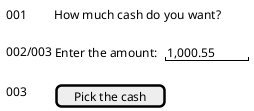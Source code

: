 @startuml
salt
{
  001 | How much cash do you want?
  |.
  002/003 | {
              Enter the amount: |.| " 1,000.55 "
            }
  |.
  003 | [Pick the cash]
}
@enduml